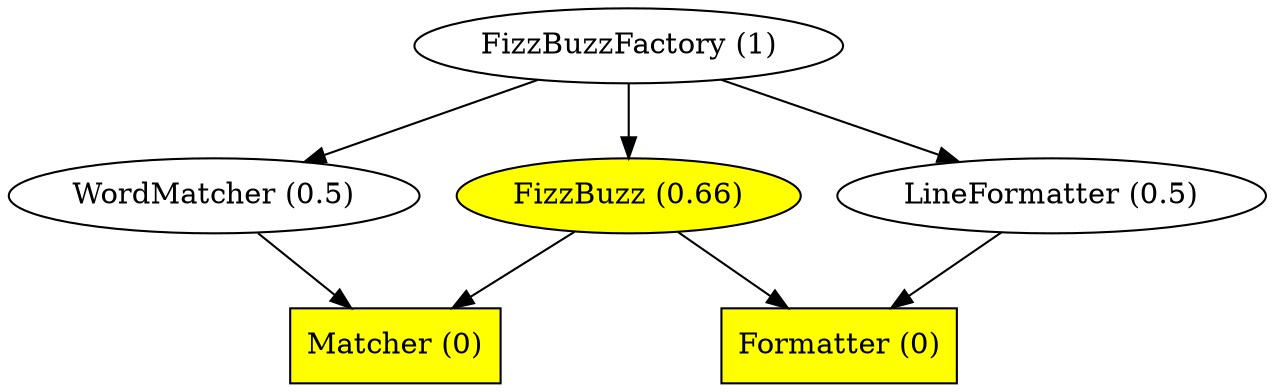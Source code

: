digraph {

	Matcher[label="Matcher (0)",fillcolor="yellow",style="filled",shape="rect"];
	WordMatcher[label="WordMatcher (0.5)",fillcolor="white",style="filled",shape="ellipse"];

	WordMatcher -> Matcher

	Formatter[label="Formatter (0)",fillcolor="yellow",style="filled",shape="rect"];
	LineFormatter[label="LineFormatter (0.5)",fillcolor="white",style="filled",shape="ellipse"];

	LineFormatter -> Formatter

	FizzBuzz[label="FizzBuzz (0.66)",fillcolor="yellow",style="filled",shape="ellipse"];

	FizzBuzz -> Matcher;
	FizzBuzz -> Formatter;

	FizzBuzzFactory[label="FizzBuzzFactory (1)",fillcolor="white",style="filled",shape="ellipse"];

	FizzBuzzFactory -> FizzBuzz;
	FizzBuzzFactory -> LineFormatter;
	FizzBuzzFactory -> WordMatcher;

}